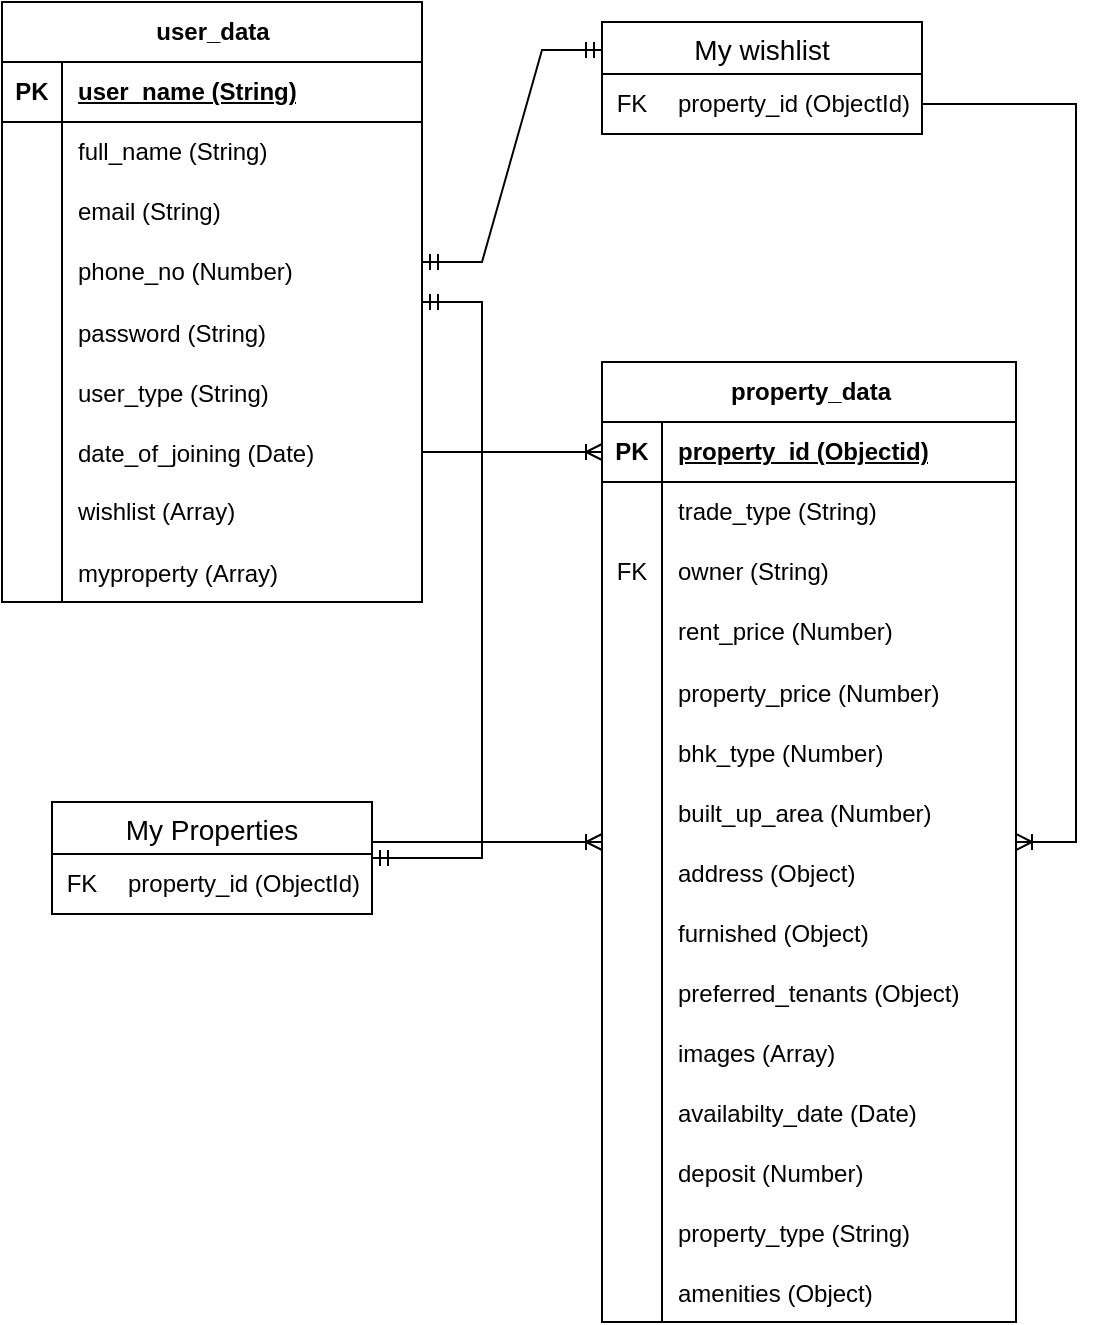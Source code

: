 <mxfile version="24.0.0" type="device">
  <diagram id="R2lEEEUBdFMjLlhIrx00" name="Page-1">
    <mxGraphModel dx="977" dy="479" grid="1" gridSize="10" guides="1" tooltips="1" connect="1" arrows="1" fold="1" page="1" pageScale="1" pageWidth="850" pageHeight="1100" math="0" shadow="0" extFonts="Permanent Marker^https://fonts.googleapis.com/css?family=Permanent+Marker">
      <root>
        <mxCell id="0" />
        <mxCell id="1" parent="0" />
        <mxCell id="Bu6HzRrDNkfgJ_pf7MvW-53" value="user_data" style="shape=table;startSize=30;container=1;collapsible=1;childLayout=tableLayout;fixedRows=1;rowLines=0;fontStyle=1;align=center;resizeLast=1;html=1;" parent="1" vertex="1">
          <mxGeometry width="210" height="300" as="geometry">
            <mxRectangle width="100" height="30" as="alternateBounds" />
          </mxGeometry>
        </mxCell>
        <mxCell id="Bu6HzRrDNkfgJ_pf7MvW-54" value="" style="shape=tableRow;horizontal=0;startSize=0;swimlaneHead=0;swimlaneBody=0;fillColor=none;collapsible=0;dropTarget=0;points=[[0,0.5],[1,0.5]];portConstraint=eastwest;top=0;left=0;right=0;bottom=1;" parent="Bu6HzRrDNkfgJ_pf7MvW-53" vertex="1">
          <mxGeometry y="30" width="210" height="30" as="geometry" />
        </mxCell>
        <mxCell id="Bu6HzRrDNkfgJ_pf7MvW-55" value="PK" style="shape=partialRectangle;connectable=0;fillColor=none;top=0;left=0;bottom=0;right=0;fontStyle=1;overflow=hidden;whiteSpace=wrap;html=1;" parent="Bu6HzRrDNkfgJ_pf7MvW-54" vertex="1">
          <mxGeometry width="30" height="30" as="geometry">
            <mxRectangle width="30" height="30" as="alternateBounds" />
          </mxGeometry>
        </mxCell>
        <mxCell id="Bu6HzRrDNkfgJ_pf7MvW-56" value="user_name (String)" style="shape=partialRectangle;connectable=0;fillColor=none;top=0;left=0;bottom=0;right=0;align=left;spacingLeft=6;fontStyle=5;overflow=hidden;whiteSpace=wrap;html=1;" parent="Bu6HzRrDNkfgJ_pf7MvW-54" vertex="1">
          <mxGeometry x="30" width="180" height="30" as="geometry">
            <mxRectangle width="180" height="30" as="alternateBounds" />
          </mxGeometry>
        </mxCell>
        <mxCell id="Bu6HzRrDNkfgJ_pf7MvW-57" value="" style="shape=tableRow;horizontal=0;startSize=0;swimlaneHead=0;swimlaneBody=0;fillColor=none;collapsible=0;dropTarget=0;points=[[0,0.5],[1,0.5]];portConstraint=eastwest;top=0;left=0;right=0;bottom=0;" parent="Bu6HzRrDNkfgJ_pf7MvW-53" vertex="1">
          <mxGeometry y="60" width="210" height="30" as="geometry" />
        </mxCell>
        <mxCell id="Bu6HzRrDNkfgJ_pf7MvW-58" value="" style="shape=partialRectangle;connectable=0;fillColor=none;top=0;left=0;bottom=0;right=0;editable=1;overflow=hidden;whiteSpace=wrap;html=1;" parent="Bu6HzRrDNkfgJ_pf7MvW-57" vertex="1">
          <mxGeometry width="30" height="30" as="geometry">
            <mxRectangle width="30" height="30" as="alternateBounds" />
          </mxGeometry>
        </mxCell>
        <mxCell id="Bu6HzRrDNkfgJ_pf7MvW-59" value="full_name (String)" style="shape=partialRectangle;connectable=0;fillColor=none;top=0;left=0;bottom=0;right=0;align=left;spacingLeft=6;overflow=hidden;whiteSpace=wrap;html=1;" parent="Bu6HzRrDNkfgJ_pf7MvW-57" vertex="1">
          <mxGeometry x="30" width="180" height="30" as="geometry">
            <mxRectangle width="180" height="30" as="alternateBounds" />
          </mxGeometry>
        </mxCell>
        <mxCell id="Bu6HzRrDNkfgJ_pf7MvW-60" value="" style="shape=tableRow;horizontal=0;startSize=0;swimlaneHead=0;swimlaneBody=0;fillColor=none;collapsible=0;dropTarget=0;points=[[0,0.5],[1,0.5]];portConstraint=eastwest;top=0;left=0;right=0;bottom=0;" parent="Bu6HzRrDNkfgJ_pf7MvW-53" vertex="1">
          <mxGeometry y="90" width="210" height="30" as="geometry" />
        </mxCell>
        <mxCell id="Bu6HzRrDNkfgJ_pf7MvW-61" value="" style="shape=partialRectangle;connectable=0;fillColor=none;top=0;left=0;bottom=0;right=0;editable=1;overflow=hidden;whiteSpace=wrap;html=1;" parent="Bu6HzRrDNkfgJ_pf7MvW-60" vertex="1">
          <mxGeometry width="30" height="30" as="geometry">
            <mxRectangle width="30" height="30" as="alternateBounds" />
          </mxGeometry>
        </mxCell>
        <mxCell id="Bu6HzRrDNkfgJ_pf7MvW-62" value="email (String)" style="shape=partialRectangle;connectable=0;fillColor=none;top=0;left=0;bottom=0;right=0;align=left;spacingLeft=6;overflow=hidden;whiteSpace=wrap;html=1;" parent="Bu6HzRrDNkfgJ_pf7MvW-60" vertex="1">
          <mxGeometry x="30" width="180" height="30" as="geometry">
            <mxRectangle width="180" height="30" as="alternateBounds" />
          </mxGeometry>
        </mxCell>
        <mxCell id="Bu6HzRrDNkfgJ_pf7MvW-63" value="" style="shape=tableRow;horizontal=0;startSize=0;swimlaneHead=0;swimlaneBody=0;fillColor=none;collapsible=0;dropTarget=0;points=[[0,0.5],[1,0.5]];portConstraint=eastwest;top=0;left=0;right=0;bottom=0;" parent="Bu6HzRrDNkfgJ_pf7MvW-53" vertex="1">
          <mxGeometry y="120" width="210" height="30" as="geometry" />
        </mxCell>
        <mxCell id="Bu6HzRrDNkfgJ_pf7MvW-64" value="&lt;br&gt;&lt;br&gt;&lt;br&gt;&lt;br&gt;" style="shape=partialRectangle;connectable=0;fillColor=none;top=0;left=0;bottom=0;right=0;editable=1;overflow=hidden;whiteSpace=wrap;html=1;" parent="Bu6HzRrDNkfgJ_pf7MvW-63" vertex="1">
          <mxGeometry width="30" height="30" as="geometry">
            <mxRectangle width="30" height="30" as="alternateBounds" />
          </mxGeometry>
        </mxCell>
        <mxCell id="Bu6HzRrDNkfgJ_pf7MvW-65" value="phone_no (Number)" style="shape=partialRectangle;connectable=0;fillColor=none;top=0;left=0;bottom=0;right=0;align=left;spacingLeft=6;overflow=hidden;whiteSpace=wrap;html=1;" parent="Bu6HzRrDNkfgJ_pf7MvW-63" vertex="1">
          <mxGeometry x="30" width="180" height="30" as="geometry">
            <mxRectangle width="180" height="30" as="alternateBounds" />
          </mxGeometry>
        </mxCell>
        <mxCell id="Bu6HzRrDNkfgJ_pf7MvW-67" value="" style="shape=tableRow;horizontal=0;startSize=0;swimlaneHead=0;swimlaneBody=0;fillColor=none;collapsible=0;dropTarget=0;points=[[0,0.5],[1,0.5]];portConstraint=eastwest;top=0;left=0;right=0;bottom=0;" parent="Bu6HzRrDNkfgJ_pf7MvW-53" vertex="1">
          <mxGeometry y="150" width="210" height="30" as="geometry" />
        </mxCell>
        <mxCell id="Bu6HzRrDNkfgJ_pf7MvW-68" value="" style="shape=partialRectangle;connectable=0;fillColor=none;top=0;left=0;bottom=0;right=0;editable=1;overflow=hidden;" parent="Bu6HzRrDNkfgJ_pf7MvW-67" vertex="1">
          <mxGeometry width="30" height="30" as="geometry">
            <mxRectangle width="30" height="30" as="alternateBounds" />
          </mxGeometry>
        </mxCell>
        <mxCell id="Bu6HzRrDNkfgJ_pf7MvW-69" value="password (String)" style="shape=partialRectangle;connectable=0;fillColor=none;top=0;left=0;bottom=0;right=0;align=left;spacingLeft=6;overflow=hidden;" parent="Bu6HzRrDNkfgJ_pf7MvW-67" vertex="1">
          <mxGeometry x="30" width="180" height="30" as="geometry">
            <mxRectangle width="180" height="30" as="alternateBounds" />
          </mxGeometry>
        </mxCell>
        <mxCell id="Bu6HzRrDNkfgJ_pf7MvW-71" value="" style="shape=tableRow;horizontal=0;startSize=0;swimlaneHead=0;swimlaneBody=0;fillColor=none;collapsible=0;dropTarget=0;points=[[0,0.5],[1,0.5]];portConstraint=eastwest;top=0;left=0;right=0;bottom=0;" parent="Bu6HzRrDNkfgJ_pf7MvW-53" vertex="1">
          <mxGeometry y="180" width="210" height="30" as="geometry" />
        </mxCell>
        <mxCell id="Bu6HzRrDNkfgJ_pf7MvW-72" value="" style="shape=partialRectangle;connectable=0;fillColor=none;top=0;left=0;bottom=0;right=0;editable=1;overflow=hidden;" parent="Bu6HzRrDNkfgJ_pf7MvW-71" vertex="1">
          <mxGeometry width="30" height="30" as="geometry">
            <mxRectangle width="30" height="30" as="alternateBounds" />
          </mxGeometry>
        </mxCell>
        <mxCell id="Bu6HzRrDNkfgJ_pf7MvW-73" value="user_type (String)" style="shape=partialRectangle;connectable=0;fillColor=none;top=0;left=0;bottom=0;right=0;align=left;spacingLeft=6;overflow=hidden;" parent="Bu6HzRrDNkfgJ_pf7MvW-71" vertex="1">
          <mxGeometry x="30" width="180" height="30" as="geometry">
            <mxRectangle width="180" height="30" as="alternateBounds" />
          </mxGeometry>
        </mxCell>
        <mxCell id="Bu6HzRrDNkfgJ_pf7MvW-75" value="" style="shape=tableRow;horizontal=0;startSize=0;swimlaneHead=0;swimlaneBody=0;fillColor=none;collapsible=0;dropTarget=0;points=[[0,0.5],[1,0.5]];portConstraint=eastwest;top=0;left=0;right=0;bottom=0;" parent="Bu6HzRrDNkfgJ_pf7MvW-53" vertex="1">
          <mxGeometry y="210" width="210" height="30" as="geometry" />
        </mxCell>
        <mxCell id="Bu6HzRrDNkfgJ_pf7MvW-76" value="" style="shape=partialRectangle;connectable=0;fillColor=none;top=0;left=0;bottom=0;right=0;editable=1;overflow=hidden;" parent="Bu6HzRrDNkfgJ_pf7MvW-75" vertex="1">
          <mxGeometry width="30" height="30" as="geometry">
            <mxRectangle width="30" height="30" as="alternateBounds" />
          </mxGeometry>
        </mxCell>
        <mxCell id="Bu6HzRrDNkfgJ_pf7MvW-77" value="date_of_joining (Date)" style="shape=partialRectangle;connectable=0;fillColor=none;top=0;left=0;bottom=0;right=0;align=left;spacingLeft=6;overflow=hidden;" parent="Bu6HzRrDNkfgJ_pf7MvW-75" vertex="1">
          <mxGeometry x="30" width="180" height="30" as="geometry">
            <mxRectangle width="180" height="30" as="alternateBounds" />
          </mxGeometry>
        </mxCell>
        <mxCell id="Wh9rBM1RdUXqZvRZyMpL-4" value="" style="shape=tableRow;horizontal=0;startSize=0;swimlaneHead=0;swimlaneBody=0;fillColor=none;collapsible=0;dropTarget=0;points=[[0,0.5],[1,0.5]];portConstraint=eastwest;top=0;left=0;right=0;bottom=0;" vertex="1" parent="Bu6HzRrDNkfgJ_pf7MvW-53">
          <mxGeometry y="240" width="210" height="30" as="geometry" />
        </mxCell>
        <mxCell id="Wh9rBM1RdUXqZvRZyMpL-5" value="" style="shape=partialRectangle;connectable=0;fillColor=none;top=0;left=0;bottom=0;right=0;fontStyle=0;overflow=hidden;whiteSpace=wrap;html=1;" vertex="1" parent="Wh9rBM1RdUXqZvRZyMpL-4">
          <mxGeometry width="30" height="30" as="geometry">
            <mxRectangle width="30" height="30" as="alternateBounds" />
          </mxGeometry>
        </mxCell>
        <mxCell id="Wh9rBM1RdUXqZvRZyMpL-6" value="wishlist (Array)" style="shape=partialRectangle;connectable=0;fillColor=none;top=0;left=0;bottom=0;right=0;align=left;spacingLeft=6;fontStyle=0;overflow=hidden;whiteSpace=wrap;html=1;" vertex="1" parent="Wh9rBM1RdUXqZvRZyMpL-4">
          <mxGeometry x="30" width="180" height="30" as="geometry">
            <mxRectangle width="180" height="30" as="alternateBounds" />
          </mxGeometry>
        </mxCell>
        <mxCell id="Wh9rBM1RdUXqZvRZyMpL-8" value="" style="shape=tableRow;horizontal=0;startSize=0;swimlaneHead=0;swimlaneBody=0;fillColor=none;collapsible=0;dropTarget=0;points=[[0,0.5],[1,0.5]];portConstraint=eastwest;top=0;left=0;right=0;bottom=0;" vertex="1" parent="Bu6HzRrDNkfgJ_pf7MvW-53">
          <mxGeometry y="270" width="210" height="30" as="geometry" />
        </mxCell>
        <mxCell id="Wh9rBM1RdUXqZvRZyMpL-9" value="" style="shape=partialRectangle;connectable=0;fillColor=none;top=0;left=0;bottom=0;right=0;editable=1;overflow=hidden;" vertex="1" parent="Wh9rBM1RdUXqZvRZyMpL-8">
          <mxGeometry width="30" height="30" as="geometry">
            <mxRectangle width="30" height="30" as="alternateBounds" />
          </mxGeometry>
        </mxCell>
        <mxCell id="Wh9rBM1RdUXqZvRZyMpL-10" value="myproperty (Array)" style="shape=partialRectangle;connectable=0;fillColor=none;top=0;left=0;bottom=0;right=0;align=left;spacingLeft=6;overflow=hidden;" vertex="1" parent="Wh9rBM1RdUXqZvRZyMpL-8">
          <mxGeometry x="30" width="180" height="30" as="geometry">
            <mxRectangle width="180" height="30" as="alternateBounds" />
          </mxGeometry>
        </mxCell>
        <mxCell id="Bu6HzRrDNkfgJ_pf7MvW-95" value="My wishlist" style="swimlane;fontStyle=0;childLayout=stackLayout;horizontal=1;startSize=26;horizontalStack=0;resizeParent=1;resizeParentMax=0;resizeLast=0;collapsible=1;marginBottom=0;align=center;fontSize=14;" parent="1" vertex="1">
          <mxGeometry x="300" y="10" width="160" height="56" as="geometry">
            <mxRectangle x="280" y="30" width="120" height="30" as="alternateBounds" />
          </mxGeometry>
        </mxCell>
        <mxCell id="Bu6HzRrDNkfgJ_pf7MvW-99" value="" style="shape=table;startSize=0;container=1;collapsible=1;childLayout=tableLayout;fixedRows=1;rowLines=0;fontStyle=0;align=center;resizeLast=1;strokeColor=none;fillColor=none;collapsible=0;" parent="Bu6HzRrDNkfgJ_pf7MvW-95" vertex="1">
          <mxGeometry y="26" width="160" height="30" as="geometry" />
        </mxCell>
        <mxCell id="Bu6HzRrDNkfgJ_pf7MvW-100" value="" style="shape=tableRow;horizontal=0;startSize=0;swimlaneHead=0;swimlaneBody=0;fillColor=none;collapsible=0;dropTarget=0;points=[[0,0.5],[1,0.5]];portConstraint=eastwest;top=0;left=0;right=0;bottom=0;" parent="Bu6HzRrDNkfgJ_pf7MvW-99" vertex="1">
          <mxGeometry width="160" height="30" as="geometry" />
        </mxCell>
        <mxCell id="Bu6HzRrDNkfgJ_pf7MvW-101" value="FK" style="shape=partialRectangle;connectable=0;fillColor=none;top=0;left=0;bottom=0;right=0;fontStyle=0;overflow=hidden;whiteSpace=wrap;html=1;" parent="Bu6HzRrDNkfgJ_pf7MvW-100" vertex="1">
          <mxGeometry width="30" height="30" as="geometry">
            <mxRectangle width="30" height="30" as="alternateBounds" />
          </mxGeometry>
        </mxCell>
        <mxCell id="Bu6HzRrDNkfgJ_pf7MvW-102" value="property_id (ObjectId)" style="shape=partialRectangle;connectable=0;fillColor=none;top=0;left=0;bottom=0;right=0;align=left;spacingLeft=6;fontStyle=0;overflow=hidden;whiteSpace=wrap;html=1;" parent="Bu6HzRrDNkfgJ_pf7MvW-100" vertex="1">
          <mxGeometry x="30" width="130" height="30" as="geometry">
            <mxRectangle width="130" height="30" as="alternateBounds" />
          </mxGeometry>
        </mxCell>
        <mxCell id="Bu6HzRrDNkfgJ_pf7MvW-104" value="My Properties" style="swimlane;fontStyle=0;childLayout=stackLayout;horizontal=1;startSize=26;horizontalStack=0;resizeParent=1;resizeParentMax=0;resizeLast=0;collapsible=1;marginBottom=0;align=center;fontSize=14;" parent="1" vertex="1">
          <mxGeometry x="25" y="400" width="160" height="56" as="geometry" />
        </mxCell>
        <mxCell id="Bu6HzRrDNkfgJ_pf7MvW-105" value="" style="shape=table;startSize=0;container=1;collapsible=1;childLayout=tableLayout;fixedRows=1;rowLines=0;fontStyle=0;align=center;resizeLast=1;strokeColor=none;fillColor=none;collapsible=0;" parent="Bu6HzRrDNkfgJ_pf7MvW-104" vertex="1">
          <mxGeometry y="26" width="160" height="30" as="geometry" />
        </mxCell>
        <mxCell id="Bu6HzRrDNkfgJ_pf7MvW-106" value="" style="shape=tableRow;horizontal=0;startSize=0;swimlaneHead=0;swimlaneBody=0;fillColor=none;collapsible=0;dropTarget=0;points=[[0,0.5],[1,0.5]];portConstraint=eastwest;top=0;left=0;right=0;bottom=0;" parent="Bu6HzRrDNkfgJ_pf7MvW-105" vertex="1">
          <mxGeometry width="160" height="30" as="geometry" />
        </mxCell>
        <mxCell id="Bu6HzRrDNkfgJ_pf7MvW-107" value="FK" style="shape=partialRectangle;connectable=0;fillColor=none;top=0;left=0;bottom=0;right=0;fontStyle=0;overflow=hidden;whiteSpace=wrap;html=1;" parent="Bu6HzRrDNkfgJ_pf7MvW-106" vertex="1">
          <mxGeometry width="30" height="30" as="geometry">
            <mxRectangle width="30" height="30" as="alternateBounds" />
          </mxGeometry>
        </mxCell>
        <mxCell id="Bu6HzRrDNkfgJ_pf7MvW-108" value="property_id (ObjectId)" style="shape=partialRectangle;connectable=0;fillColor=none;top=0;left=0;bottom=0;right=0;align=left;spacingLeft=6;fontStyle=0;overflow=hidden;whiteSpace=wrap;html=1;" parent="Bu6HzRrDNkfgJ_pf7MvW-106" vertex="1">
          <mxGeometry x="30" width="130" height="30" as="geometry">
            <mxRectangle width="130" height="30" as="alternateBounds" />
          </mxGeometry>
        </mxCell>
        <mxCell id="Bu6HzRrDNkfgJ_pf7MvW-111" value="property_data" style="shape=table;startSize=30;container=1;collapsible=1;childLayout=tableLayout;fixedRows=1;rowLines=0;fontStyle=1;align=center;resizeLast=1;html=1;" parent="1" vertex="1">
          <mxGeometry x="300" y="180" width="207" height="480" as="geometry" />
        </mxCell>
        <mxCell id="Bu6HzRrDNkfgJ_pf7MvW-112" value="" style="shape=tableRow;horizontal=0;startSize=0;swimlaneHead=0;swimlaneBody=0;fillColor=none;collapsible=0;dropTarget=0;points=[[0,0.5],[1,0.5]];portConstraint=eastwest;top=0;left=0;right=0;bottom=1;" parent="Bu6HzRrDNkfgJ_pf7MvW-111" vertex="1">
          <mxGeometry y="30" width="207" height="30" as="geometry" />
        </mxCell>
        <mxCell id="Bu6HzRrDNkfgJ_pf7MvW-113" value="PK" style="shape=partialRectangle;connectable=0;fillColor=none;top=0;left=0;bottom=0;right=0;fontStyle=1;overflow=hidden;whiteSpace=wrap;html=1;" parent="Bu6HzRrDNkfgJ_pf7MvW-112" vertex="1">
          <mxGeometry width="30" height="30" as="geometry">
            <mxRectangle width="30" height="30" as="alternateBounds" />
          </mxGeometry>
        </mxCell>
        <mxCell id="Bu6HzRrDNkfgJ_pf7MvW-114" value="property_id (Objectid)" style="shape=partialRectangle;connectable=0;fillColor=none;top=0;left=0;bottom=0;right=0;align=left;spacingLeft=6;fontStyle=5;overflow=hidden;whiteSpace=wrap;html=1;" parent="Bu6HzRrDNkfgJ_pf7MvW-112" vertex="1">
          <mxGeometry x="30" width="177" height="30" as="geometry">
            <mxRectangle width="177" height="30" as="alternateBounds" />
          </mxGeometry>
        </mxCell>
        <mxCell id="Bu6HzRrDNkfgJ_pf7MvW-115" value="" style="shape=tableRow;horizontal=0;startSize=0;swimlaneHead=0;swimlaneBody=0;fillColor=none;collapsible=0;dropTarget=0;points=[[0,0.5],[1,0.5]];portConstraint=eastwest;top=0;left=0;right=0;bottom=0;" parent="Bu6HzRrDNkfgJ_pf7MvW-111" vertex="1">
          <mxGeometry y="60" width="207" height="30" as="geometry" />
        </mxCell>
        <mxCell id="Bu6HzRrDNkfgJ_pf7MvW-116" value="" style="shape=partialRectangle;connectable=0;fillColor=none;top=0;left=0;bottom=0;right=0;editable=1;overflow=hidden;whiteSpace=wrap;html=1;" parent="Bu6HzRrDNkfgJ_pf7MvW-115" vertex="1">
          <mxGeometry width="30" height="30" as="geometry">
            <mxRectangle width="30" height="30" as="alternateBounds" />
          </mxGeometry>
        </mxCell>
        <mxCell id="Bu6HzRrDNkfgJ_pf7MvW-117" value="trade_type (String)" style="shape=partialRectangle;connectable=0;fillColor=none;top=0;left=0;bottom=0;right=0;align=left;spacingLeft=6;overflow=hidden;whiteSpace=wrap;html=1;" parent="Bu6HzRrDNkfgJ_pf7MvW-115" vertex="1">
          <mxGeometry x="30" width="177" height="30" as="geometry">
            <mxRectangle width="177" height="30" as="alternateBounds" />
          </mxGeometry>
        </mxCell>
        <mxCell id="Bu6HzRrDNkfgJ_pf7MvW-118" value="" style="shape=tableRow;horizontal=0;startSize=0;swimlaneHead=0;swimlaneBody=0;fillColor=none;collapsible=0;dropTarget=0;points=[[0,0.5],[1,0.5]];portConstraint=eastwest;top=0;left=0;right=0;bottom=0;" parent="Bu6HzRrDNkfgJ_pf7MvW-111" vertex="1">
          <mxGeometry y="90" width="207" height="30" as="geometry" />
        </mxCell>
        <mxCell id="Bu6HzRrDNkfgJ_pf7MvW-119" value="FK" style="shape=partialRectangle;connectable=0;fillColor=none;top=0;left=0;bottom=0;right=0;editable=1;overflow=hidden;whiteSpace=wrap;html=1;" parent="Bu6HzRrDNkfgJ_pf7MvW-118" vertex="1">
          <mxGeometry width="30" height="30" as="geometry">
            <mxRectangle width="30" height="30" as="alternateBounds" />
          </mxGeometry>
        </mxCell>
        <mxCell id="Bu6HzRrDNkfgJ_pf7MvW-120" value="owner (String)&lt;span style=&quot;white-space: pre;&quot;&gt;&#x9;&lt;/span&gt;" style="shape=partialRectangle;connectable=0;fillColor=none;top=0;left=0;bottom=0;right=0;align=left;spacingLeft=6;overflow=hidden;whiteSpace=wrap;html=1;" parent="Bu6HzRrDNkfgJ_pf7MvW-118" vertex="1">
          <mxGeometry x="30" width="177" height="30" as="geometry">
            <mxRectangle width="177" height="30" as="alternateBounds" />
          </mxGeometry>
        </mxCell>
        <mxCell id="Bu6HzRrDNkfgJ_pf7MvW-121" value="" style="shape=tableRow;horizontal=0;startSize=0;swimlaneHead=0;swimlaneBody=0;fillColor=none;collapsible=0;dropTarget=0;points=[[0,0.5],[1,0.5]];portConstraint=eastwest;top=0;left=0;right=0;bottom=0;" parent="Bu6HzRrDNkfgJ_pf7MvW-111" vertex="1">
          <mxGeometry y="120" width="207" height="30" as="geometry" />
        </mxCell>
        <mxCell id="Bu6HzRrDNkfgJ_pf7MvW-122" value="" style="shape=partialRectangle;connectable=0;fillColor=none;top=0;left=0;bottom=0;right=0;editable=1;overflow=hidden;whiteSpace=wrap;html=1;" parent="Bu6HzRrDNkfgJ_pf7MvW-121" vertex="1">
          <mxGeometry width="30" height="30" as="geometry">
            <mxRectangle width="30" height="30" as="alternateBounds" />
          </mxGeometry>
        </mxCell>
        <mxCell id="Bu6HzRrDNkfgJ_pf7MvW-123" value="rent_price (Number)" style="shape=partialRectangle;connectable=0;fillColor=none;top=0;left=0;bottom=0;right=0;align=left;spacingLeft=6;overflow=hidden;whiteSpace=wrap;html=1;" parent="Bu6HzRrDNkfgJ_pf7MvW-121" vertex="1">
          <mxGeometry x="30" width="177" height="30" as="geometry">
            <mxRectangle width="177" height="30" as="alternateBounds" />
          </mxGeometry>
        </mxCell>
        <mxCell id="Bu6HzRrDNkfgJ_pf7MvW-125" value="" style="shape=tableRow;horizontal=0;startSize=0;swimlaneHead=0;swimlaneBody=0;fillColor=none;collapsible=0;dropTarget=0;points=[[0,0.5],[1,0.5]];portConstraint=eastwest;top=0;left=0;right=0;bottom=0;" parent="Bu6HzRrDNkfgJ_pf7MvW-111" vertex="1">
          <mxGeometry y="150" width="207" height="30" as="geometry" />
        </mxCell>
        <mxCell id="Bu6HzRrDNkfgJ_pf7MvW-126" value="" style="shape=partialRectangle;connectable=0;fillColor=none;top=0;left=0;bottom=0;right=0;editable=1;overflow=hidden;" parent="Bu6HzRrDNkfgJ_pf7MvW-125" vertex="1">
          <mxGeometry width="30" height="30" as="geometry">
            <mxRectangle width="30" height="30" as="alternateBounds" />
          </mxGeometry>
        </mxCell>
        <mxCell id="Bu6HzRrDNkfgJ_pf7MvW-127" value="property_price (Number)" style="shape=partialRectangle;connectable=0;fillColor=none;top=0;left=0;bottom=0;right=0;align=left;spacingLeft=6;overflow=hidden;" parent="Bu6HzRrDNkfgJ_pf7MvW-125" vertex="1">
          <mxGeometry x="30" width="177" height="30" as="geometry">
            <mxRectangle width="177" height="30" as="alternateBounds" />
          </mxGeometry>
        </mxCell>
        <mxCell id="Bu6HzRrDNkfgJ_pf7MvW-135" value="" style="shape=tableRow;horizontal=0;startSize=0;swimlaneHead=0;swimlaneBody=0;fillColor=none;collapsible=0;dropTarget=0;points=[[0,0.5],[1,0.5]];portConstraint=eastwest;top=0;left=0;right=0;bottom=0;" parent="Bu6HzRrDNkfgJ_pf7MvW-111" vertex="1">
          <mxGeometry y="180" width="207" height="30" as="geometry" />
        </mxCell>
        <mxCell id="Bu6HzRrDNkfgJ_pf7MvW-136" value="" style="shape=partialRectangle;connectable=0;fillColor=none;top=0;left=0;bottom=0;right=0;editable=1;overflow=hidden;" parent="Bu6HzRrDNkfgJ_pf7MvW-135" vertex="1">
          <mxGeometry width="30" height="30" as="geometry">
            <mxRectangle width="30" height="30" as="alternateBounds" />
          </mxGeometry>
        </mxCell>
        <mxCell id="Bu6HzRrDNkfgJ_pf7MvW-137" value="bhk_type (Number)" style="shape=partialRectangle;connectable=0;fillColor=none;top=0;left=0;bottom=0;right=0;align=left;spacingLeft=6;overflow=hidden;" parent="Bu6HzRrDNkfgJ_pf7MvW-135" vertex="1">
          <mxGeometry x="30" width="177" height="30" as="geometry">
            <mxRectangle width="177" height="30" as="alternateBounds" />
          </mxGeometry>
        </mxCell>
        <mxCell id="XsiAMlyrInnEwvk_4l_y-2" value="" style="shape=tableRow;horizontal=0;startSize=0;swimlaneHead=0;swimlaneBody=0;fillColor=none;collapsible=0;dropTarget=0;points=[[0,0.5],[1,0.5]];portConstraint=eastwest;top=0;left=0;right=0;bottom=0;" parent="Bu6HzRrDNkfgJ_pf7MvW-111" vertex="1">
          <mxGeometry y="210" width="207" height="30" as="geometry" />
        </mxCell>
        <mxCell id="XsiAMlyrInnEwvk_4l_y-3" value="" style="shape=partialRectangle;connectable=0;fillColor=none;top=0;left=0;bottom=0;right=0;editable=1;overflow=hidden;" parent="XsiAMlyrInnEwvk_4l_y-2" vertex="1">
          <mxGeometry width="30" height="30" as="geometry">
            <mxRectangle width="30" height="30" as="alternateBounds" />
          </mxGeometry>
        </mxCell>
        <mxCell id="XsiAMlyrInnEwvk_4l_y-4" value="built_up_area (Number)" style="shape=partialRectangle;connectable=0;fillColor=none;top=0;left=0;bottom=0;right=0;align=left;spacingLeft=6;overflow=hidden;" parent="XsiAMlyrInnEwvk_4l_y-2" vertex="1">
          <mxGeometry x="30" width="177" height="30" as="geometry">
            <mxRectangle width="177" height="30" as="alternateBounds" />
          </mxGeometry>
        </mxCell>
        <mxCell id="XsiAMlyrInnEwvk_4l_y-5" value="" style="shape=tableRow;horizontal=0;startSize=0;swimlaneHead=0;swimlaneBody=0;fillColor=none;collapsible=0;dropTarget=0;points=[[0,0.5],[1,0.5]];portConstraint=eastwest;top=0;left=0;right=0;bottom=0;" parent="Bu6HzRrDNkfgJ_pf7MvW-111" vertex="1">
          <mxGeometry y="240" width="207" height="30" as="geometry" />
        </mxCell>
        <mxCell id="XsiAMlyrInnEwvk_4l_y-6" value="" style="shape=partialRectangle;connectable=0;fillColor=none;top=0;left=0;bottom=0;right=0;editable=1;overflow=hidden;" parent="XsiAMlyrInnEwvk_4l_y-5" vertex="1">
          <mxGeometry width="30" height="30" as="geometry">
            <mxRectangle width="30" height="30" as="alternateBounds" />
          </mxGeometry>
        </mxCell>
        <mxCell id="XsiAMlyrInnEwvk_4l_y-7" value="address (Object)" style="shape=partialRectangle;connectable=0;fillColor=none;top=0;left=0;bottom=0;right=0;align=left;spacingLeft=6;overflow=hidden;" parent="XsiAMlyrInnEwvk_4l_y-5" vertex="1">
          <mxGeometry x="30" width="177" height="30" as="geometry">
            <mxRectangle width="177" height="30" as="alternateBounds" />
          </mxGeometry>
        </mxCell>
        <mxCell id="XsiAMlyrInnEwvk_4l_y-14" value="" style="shape=tableRow;horizontal=0;startSize=0;swimlaneHead=0;swimlaneBody=0;fillColor=none;collapsible=0;dropTarget=0;points=[[0,0.5],[1,0.5]];portConstraint=eastwest;top=0;left=0;right=0;bottom=0;" parent="Bu6HzRrDNkfgJ_pf7MvW-111" vertex="1">
          <mxGeometry y="270" width="207" height="30" as="geometry" />
        </mxCell>
        <mxCell id="XsiAMlyrInnEwvk_4l_y-15" value="" style="shape=partialRectangle;connectable=0;fillColor=none;top=0;left=0;bottom=0;right=0;editable=1;overflow=hidden;" parent="XsiAMlyrInnEwvk_4l_y-14" vertex="1">
          <mxGeometry width="30" height="30" as="geometry">
            <mxRectangle width="30" height="30" as="alternateBounds" />
          </mxGeometry>
        </mxCell>
        <mxCell id="XsiAMlyrInnEwvk_4l_y-16" value="furnished (Object)" style="shape=partialRectangle;connectable=0;fillColor=none;top=0;left=0;bottom=0;right=0;align=left;spacingLeft=6;overflow=hidden;" parent="XsiAMlyrInnEwvk_4l_y-14" vertex="1">
          <mxGeometry x="30" width="177" height="30" as="geometry">
            <mxRectangle width="177" height="30" as="alternateBounds" />
          </mxGeometry>
        </mxCell>
        <mxCell id="XsiAMlyrInnEwvk_4l_y-18" value="" style="shape=tableRow;horizontal=0;startSize=0;swimlaneHead=0;swimlaneBody=0;fillColor=none;collapsible=0;dropTarget=0;points=[[0,0.5],[1,0.5]];portConstraint=eastwest;top=0;left=0;right=0;bottom=0;" parent="Bu6HzRrDNkfgJ_pf7MvW-111" vertex="1">
          <mxGeometry y="300" width="207" height="30" as="geometry" />
        </mxCell>
        <mxCell id="XsiAMlyrInnEwvk_4l_y-19" value="" style="shape=partialRectangle;connectable=0;fillColor=none;top=0;left=0;bottom=0;right=0;editable=1;overflow=hidden;" parent="XsiAMlyrInnEwvk_4l_y-18" vertex="1">
          <mxGeometry width="30" height="30" as="geometry">
            <mxRectangle width="30" height="30" as="alternateBounds" />
          </mxGeometry>
        </mxCell>
        <mxCell id="XsiAMlyrInnEwvk_4l_y-20" value="preferred_tenants (Object)" style="shape=partialRectangle;connectable=0;fillColor=none;top=0;left=0;bottom=0;right=0;align=left;spacingLeft=6;overflow=hidden;" parent="XsiAMlyrInnEwvk_4l_y-18" vertex="1">
          <mxGeometry x="30" width="177" height="30" as="geometry">
            <mxRectangle width="177" height="30" as="alternateBounds" />
          </mxGeometry>
        </mxCell>
        <mxCell id="XsiAMlyrInnEwvk_4l_y-22" value="" style="shape=tableRow;horizontal=0;startSize=0;swimlaneHead=0;swimlaneBody=0;fillColor=none;collapsible=0;dropTarget=0;points=[[0,0.5],[1,0.5]];portConstraint=eastwest;top=0;left=0;right=0;bottom=0;" parent="Bu6HzRrDNkfgJ_pf7MvW-111" vertex="1">
          <mxGeometry y="330" width="207" height="30" as="geometry" />
        </mxCell>
        <mxCell id="XsiAMlyrInnEwvk_4l_y-23" value="" style="shape=partialRectangle;connectable=0;fillColor=none;top=0;left=0;bottom=0;right=0;editable=1;overflow=hidden;" parent="XsiAMlyrInnEwvk_4l_y-22" vertex="1">
          <mxGeometry width="30" height="30" as="geometry">
            <mxRectangle width="30" height="30" as="alternateBounds" />
          </mxGeometry>
        </mxCell>
        <mxCell id="XsiAMlyrInnEwvk_4l_y-24" value="images (Array)" style="shape=partialRectangle;connectable=0;fillColor=none;top=0;left=0;bottom=0;right=0;align=left;spacingLeft=6;overflow=hidden;" parent="XsiAMlyrInnEwvk_4l_y-22" vertex="1">
          <mxGeometry x="30" width="177" height="30" as="geometry">
            <mxRectangle width="177" height="30" as="alternateBounds" />
          </mxGeometry>
        </mxCell>
        <mxCell id="XsiAMlyrInnEwvk_4l_y-26" value="" style="shape=tableRow;horizontal=0;startSize=0;swimlaneHead=0;swimlaneBody=0;fillColor=none;collapsible=0;dropTarget=0;points=[[0,0.5],[1,0.5]];portConstraint=eastwest;top=0;left=0;right=0;bottom=0;" parent="Bu6HzRrDNkfgJ_pf7MvW-111" vertex="1">
          <mxGeometry y="360" width="207" height="30" as="geometry" />
        </mxCell>
        <mxCell id="XsiAMlyrInnEwvk_4l_y-27" value="" style="shape=partialRectangle;connectable=0;fillColor=none;top=0;left=0;bottom=0;right=0;editable=1;overflow=hidden;" parent="XsiAMlyrInnEwvk_4l_y-26" vertex="1">
          <mxGeometry width="30" height="30" as="geometry">
            <mxRectangle width="30" height="30" as="alternateBounds" />
          </mxGeometry>
        </mxCell>
        <mxCell id="XsiAMlyrInnEwvk_4l_y-28" value="availabilty_date (Date)" style="shape=partialRectangle;connectable=0;fillColor=none;top=0;left=0;bottom=0;right=0;align=left;spacingLeft=6;overflow=hidden;" parent="XsiAMlyrInnEwvk_4l_y-26" vertex="1">
          <mxGeometry x="30" width="177" height="30" as="geometry">
            <mxRectangle width="177" height="30" as="alternateBounds" />
          </mxGeometry>
        </mxCell>
        <mxCell id="XsiAMlyrInnEwvk_4l_y-30" value="" style="shape=tableRow;horizontal=0;startSize=0;swimlaneHead=0;swimlaneBody=0;fillColor=none;collapsible=0;dropTarget=0;points=[[0,0.5],[1,0.5]];portConstraint=eastwest;top=0;left=0;right=0;bottom=0;" parent="Bu6HzRrDNkfgJ_pf7MvW-111" vertex="1">
          <mxGeometry y="390" width="207" height="30" as="geometry" />
        </mxCell>
        <mxCell id="XsiAMlyrInnEwvk_4l_y-31" value="" style="shape=partialRectangle;connectable=0;fillColor=none;top=0;left=0;bottom=0;right=0;editable=1;overflow=hidden;" parent="XsiAMlyrInnEwvk_4l_y-30" vertex="1">
          <mxGeometry width="30" height="30" as="geometry">
            <mxRectangle width="30" height="30" as="alternateBounds" />
          </mxGeometry>
        </mxCell>
        <mxCell id="XsiAMlyrInnEwvk_4l_y-32" value="deposit (Number)" style="shape=partialRectangle;connectable=0;fillColor=none;top=0;left=0;bottom=0;right=0;align=left;spacingLeft=6;overflow=hidden;" parent="XsiAMlyrInnEwvk_4l_y-30" vertex="1">
          <mxGeometry x="30" width="177" height="30" as="geometry">
            <mxRectangle width="177" height="30" as="alternateBounds" />
          </mxGeometry>
        </mxCell>
        <mxCell id="XsiAMlyrInnEwvk_4l_y-34" value="" style="shape=tableRow;horizontal=0;startSize=0;swimlaneHead=0;swimlaneBody=0;fillColor=none;collapsible=0;dropTarget=0;points=[[0,0.5],[1,0.5]];portConstraint=eastwest;top=0;left=0;right=0;bottom=0;" parent="Bu6HzRrDNkfgJ_pf7MvW-111" vertex="1">
          <mxGeometry y="420" width="207" height="30" as="geometry" />
        </mxCell>
        <mxCell id="XsiAMlyrInnEwvk_4l_y-35" value="" style="shape=partialRectangle;connectable=0;fillColor=none;top=0;left=0;bottom=0;right=0;editable=1;overflow=hidden;" parent="XsiAMlyrInnEwvk_4l_y-34" vertex="1">
          <mxGeometry width="30" height="30" as="geometry">
            <mxRectangle width="30" height="30" as="alternateBounds" />
          </mxGeometry>
        </mxCell>
        <mxCell id="XsiAMlyrInnEwvk_4l_y-36" value="property_type (String)" style="shape=partialRectangle;connectable=0;fillColor=none;top=0;left=0;bottom=0;right=0;align=left;spacingLeft=6;overflow=hidden;" parent="XsiAMlyrInnEwvk_4l_y-34" vertex="1">
          <mxGeometry x="30" width="177" height="30" as="geometry">
            <mxRectangle width="177" height="30" as="alternateBounds" />
          </mxGeometry>
        </mxCell>
        <mxCell id="XsiAMlyrInnEwvk_4l_y-38" value="" style="shape=tableRow;horizontal=0;startSize=0;swimlaneHead=0;swimlaneBody=0;fillColor=none;collapsible=0;dropTarget=0;points=[[0,0.5],[1,0.5]];portConstraint=eastwest;top=0;left=0;right=0;bottom=0;" parent="Bu6HzRrDNkfgJ_pf7MvW-111" vertex="1">
          <mxGeometry y="450" width="207" height="30" as="geometry" />
        </mxCell>
        <mxCell id="XsiAMlyrInnEwvk_4l_y-39" value="" style="shape=partialRectangle;connectable=0;fillColor=none;top=0;left=0;bottom=0;right=0;editable=1;overflow=hidden;" parent="XsiAMlyrInnEwvk_4l_y-38" vertex="1">
          <mxGeometry width="30" height="30" as="geometry">
            <mxRectangle width="30" height="30" as="alternateBounds" />
          </mxGeometry>
        </mxCell>
        <mxCell id="XsiAMlyrInnEwvk_4l_y-40" value="amenities (Object)" style="shape=partialRectangle;connectable=0;fillColor=none;top=0;left=0;bottom=0;right=0;align=left;spacingLeft=6;overflow=hidden;" parent="XsiAMlyrInnEwvk_4l_y-38" vertex="1">
          <mxGeometry x="30" width="177" height="30" as="geometry">
            <mxRectangle width="177" height="30" as="alternateBounds" />
          </mxGeometry>
        </mxCell>
        <mxCell id="Bu6HzRrDNkfgJ_pf7MvW-128" value="" style="shape=tableRow;horizontal=0;startSize=0;swimlaneHead=0;swimlaneBody=0;fillColor=none;collapsible=0;dropTarget=0;points=[[0,0.5],[1,0.5]];portConstraint=eastwest;top=0;left=0;right=0;bottom=0;" parent="1" vertex="1">
          <mxGeometry y="460" width="180" height="60" as="geometry" />
        </mxCell>
        <mxCell id="Bu6HzRrDNkfgJ_pf7MvW-129" value="" style="shape=partialRectangle;connectable=0;fillColor=none;top=0;left=0;bottom=0;right=0;editable=1;overflow=hidden;" parent="Bu6HzRrDNkfgJ_pf7MvW-128" vertex="1">
          <mxGeometry width="30" height="60" as="geometry">
            <mxRectangle width="30" height="30" as="alternateBounds" />
          </mxGeometry>
        </mxCell>
        <mxCell id="Bu6HzRrDNkfgJ_pf7MvW-131" value="" style="shape=tableRow;horizontal=0;startSize=0;swimlaneHead=0;swimlaneBody=0;fillColor=none;collapsible=0;dropTarget=0;points=[[0,0.5],[1,0.5]];portConstraint=eastwest;top=0;left=0;right=0;bottom=0;" parent="1" vertex="1">
          <mxGeometry y="490" width="180" height="30" as="geometry" />
        </mxCell>
        <mxCell id="Bu6HzRrDNkfgJ_pf7MvW-132" value="" style="shape=partialRectangle;connectable=0;fillColor=none;top=0;left=0;bottom=0;right=0;editable=1;overflow=hidden;" parent="Bu6HzRrDNkfgJ_pf7MvW-131" vertex="1">
          <mxGeometry width="30" height="30" as="geometry">
            <mxRectangle width="30" height="30" as="alternateBounds" />
          </mxGeometry>
        </mxCell>
        <mxCell id="XsiAMlyrInnEwvk_4l_y-41" value="" style="edgeStyle=entityRelationEdgeStyle;fontSize=12;html=1;endArrow=ERoneToMany;rounded=0;" parent="1" source="Bu6HzRrDNkfgJ_pf7MvW-75" target="Bu6HzRrDNkfgJ_pf7MvW-112" edge="1">
          <mxGeometry width="100" height="100" relative="1" as="geometry">
            <mxPoint x="240" y="340" as="sourcePoint" />
            <mxPoint x="340" y="240" as="targetPoint" />
          </mxGeometry>
        </mxCell>
        <mxCell id="Wh9rBM1RdUXqZvRZyMpL-14" value="" style="edgeStyle=entityRelationEdgeStyle;fontSize=12;html=1;endArrow=ERoneToMany;rounded=0;exitX=1;exitY=0.5;exitDx=0;exitDy=0;" edge="1" parent="1" source="Bu6HzRrDNkfgJ_pf7MvW-100" target="Bu6HzRrDNkfgJ_pf7MvW-111">
          <mxGeometry width="100" height="100" relative="1" as="geometry">
            <mxPoint x="260" y="260" as="sourcePoint" />
            <mxPoint x="360" y="160" as="targetPoint" />
          </mxGeometry>
        </mxCell>
        <mxCell id="Wh9rBM1RdUXqZvRZyMpL-16" value="" style="edgeStyle=entityRelationEdgeStyle;fontSize=12;html=1;endArrow=ERmandOne;startArrow=ERmandOne;rounded=0;entryX=0;entryY=0.25;entryDx=0;entryDy=0;" edge="1" parent="1" target="Bu6HzRrDNkfgJ_pf7MvW-95">
          <mxGeometry width="100" height="100" relative="1" as="geometry">
            <mxPoint x="210" y="130" as="sourcePoint" />
            <mxPoint x="280" y="30" as="targetPoint" />
          </mxGeometry>
        </mxCell>
        <mxCell id="Wh9rBM1RdUXqZvRZyMpL-17" value="" style="edgeStyle=entityRelationEdgeStyle;fontSize=12;html=1;endArrow=ERoneToMany;rounded=0;" edge="1" parent="1" target="Bu6HzRrDNkfgJ_pf7MvW-111">
          <mxGeometry width="100" height="100" relative="1" as="geometry">
            <mxPoint x="185" y="420" as="sourcePoint" />
            <mxPoint x="285" y="320" as="targetPoint" />
          </mxGeometry>
        </mxCell>
        <mxCell id="Wh9rBM1RdUXqZvRZyMpL-18" value="" style="edgeStyle=entityRelationEdgeStyle;fontSize=12;html=1;endArrow=ERmandOne;startArrow=ERmandOne;rounded=0;" edge="1" parent="1" source="Bu6HzRrDNkfgJ_pf7MvW-104" target="Bu6HzRrDNkfgJ_pf7MvW-53">
          <mxGeometry width="100" height="100" relative="1" as="geometry">
            <mxPoint x="55" y="430" as="sourcePoint" />
            <mxPoint x="155" y="330" as="targetPoint" />
            <Array as="points">
              <mxPoint x="125" y="410" />
            </Array>
          </mxGeometry>
        </mxCell>
      </root>
    </mxGraphModel>
  </diagram>
</mxfile>
